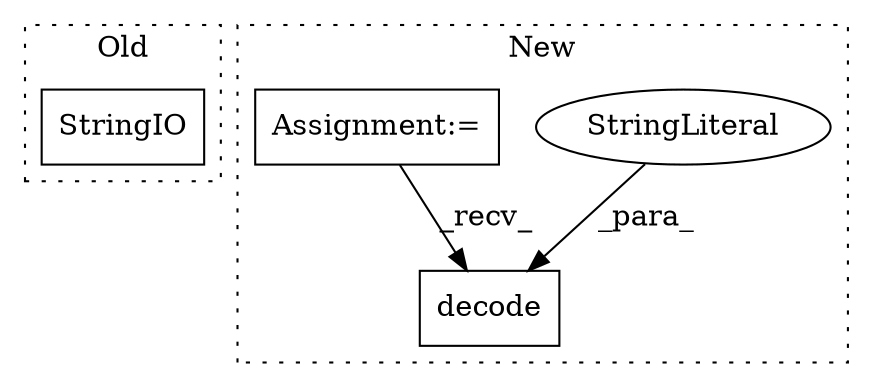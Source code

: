 digraph G {
subgraph cluster0 {
1 [label="StringIO" a="32" s="2263,2288" l="9,1" shape="box"];
label = "Old";
style="dotted";
}
subgraph cluster1 {
2 [label="decode" a="32" s="3190,3204" l="7,1" shape="box"];
3 [label="StringLiteral" a="45" s="3197" l="7" shape="ellipse"];
4 [label="Assignment:=" a="7" s="3123" l="1" shape="box"];
label = "New";
style="dotted";
}
3 -> 2 [label="_para_"];
4 -> 2 [label="_recv_"];
}
